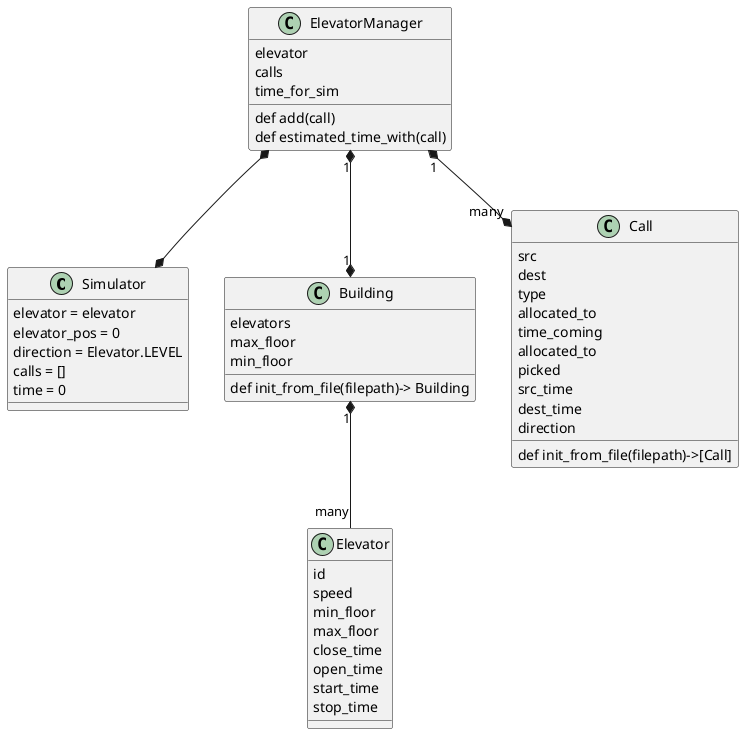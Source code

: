 @startuml

class Simulator{
        elevator = elevator
        elevator_pos = 0
        direction = Elevator.LEVEL
        calls = []
        time = 0

}
ElevatorManager  *--*  Simulator



class ElevatorManager{
       elevator
       calls
       time_for_sim
       def add(call)
       def estimated_time_with(call)
}

ElevatorManager "1" *--* "1" Building



class Call{
        src
        dest
        type
        allocated_to
        time_coming
        allocated_to
        picked
        src_time
        dest_time
        direction
        def init_from_file(filepath)->[Call]
}
ElevatorManager "1" *--* "many" Call



class Building{
     elevators
     max_floor
     min_floor
     def init_from_file(filepath)-> Building
}






Building "1" *-- "many" Elevator


class Elevator{
        id
        speed
        min_floor
        max_floor
        close_time
        open_time
        start_time
        stop_time
}

@enduml

